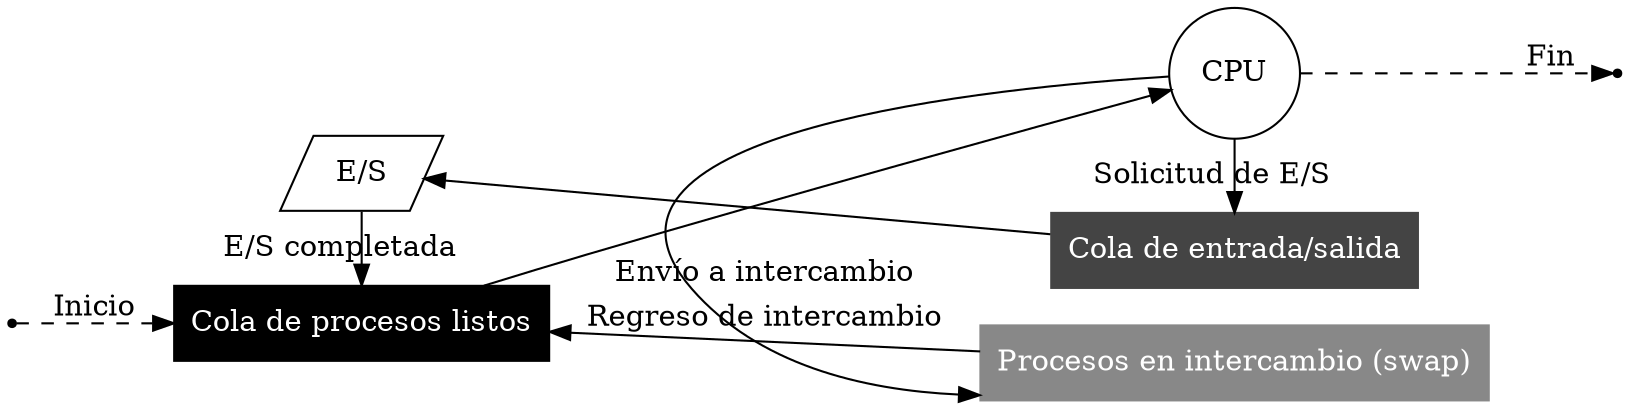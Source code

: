 digraph G {
	rankdir=LR;
	inicio [shape=point];
	fin [shape=point];
	cola_listos [shape=box, style=filled, color=black, fontcolor=white, label="Cola de procesos listos"];
	proc_swap [shape=box, style=filled, color="#888888", fontcolor=white, label="Procesos en intercambio (swap)"];
	cola_es [shape=box, style=filled, color="#444444", fontcolor=white, label="Cola de entrada/salida"];
	cpu [shape=circle, label="CPU"];
	es [shape=parallelogram, label="E/S"];
	inicio -> cola_listos [label="Inicio", style=dashed];
	cola_listos -> cpu;
	cpu -> fin [label="Fin", style=dashed];
	cpu -> proc_swap [label="Envío a intercambio"];
	proc_swap -> cola_listos [label="Regreso de intercambio"];
	cpu -> cola_es [label="Solicitud de E/S"];
	cola_es -> es;
	es -> cola_listos [label="E/S completada"];
	{rank=same proc_swap cpu cola_es};
	{rank=same cola_listos es};
}

